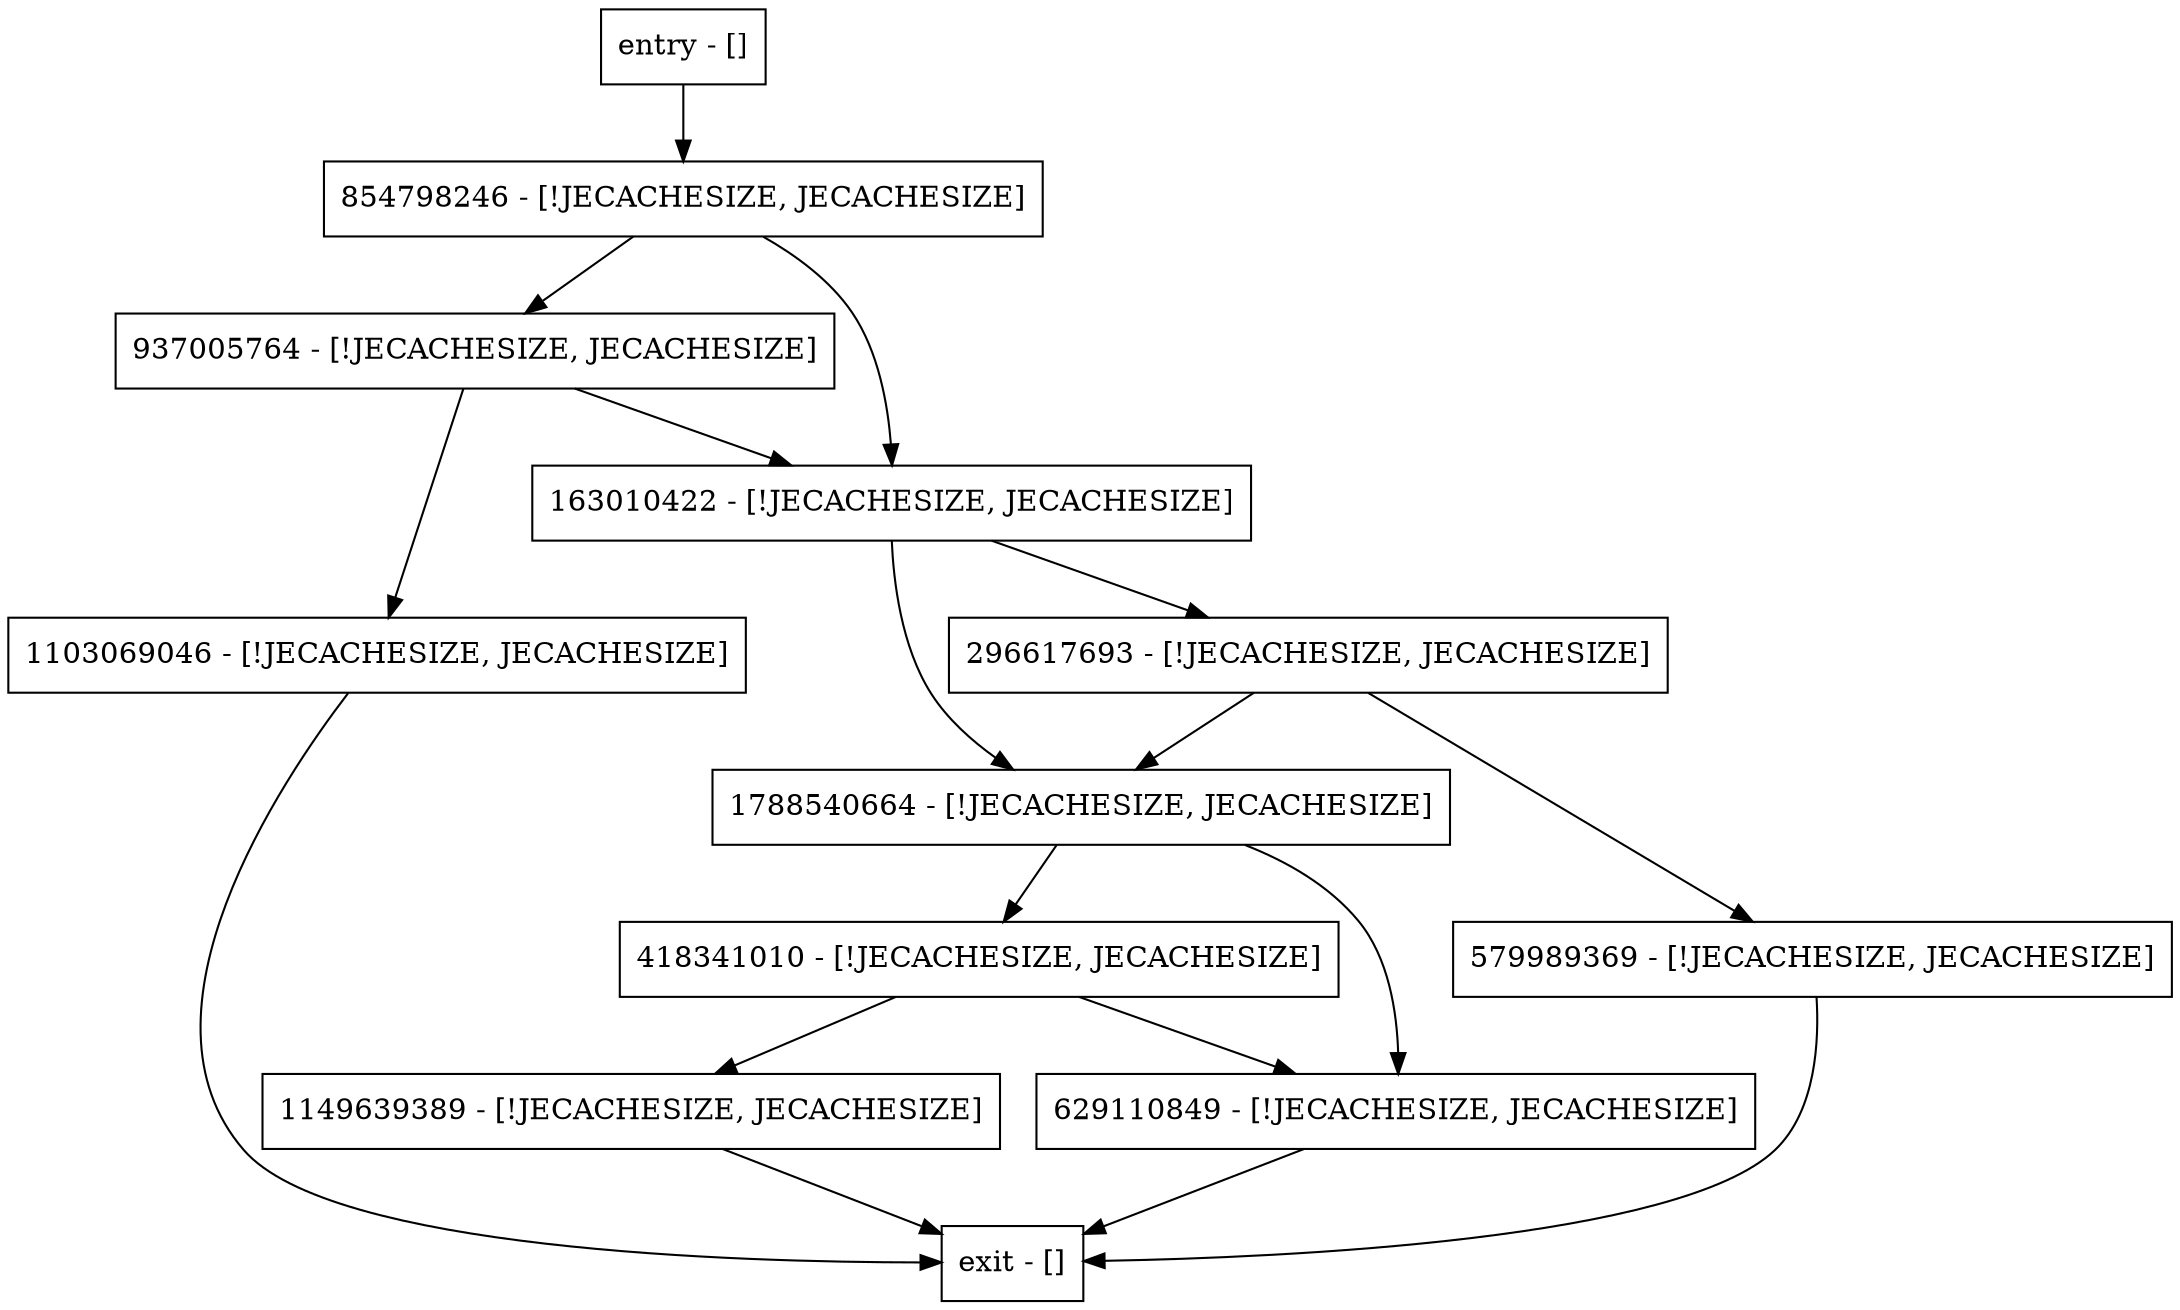 digraph setOwner {
node [shape=record];
296617693 [label="296617693 - [!JECACHESIZE, JECACHESIZE]"];
418341010 [label="418341010 - [!JECACHESIZE, JECACHESIZE]"];
854798246 [label="854798246 - [!JECACHESIZE, JECACHESIZE]"];
937005764 [label="937005764 - [!JECACHESIZE, JECACHESIZE]"];
1149639389 [label="1149639389 - [!JECACHESIZE, JECACHESIZE]"];
1788540664 [label="1788540664 - [!JECACHESIZE, JECACHESIZE]"];
entry [label="entry - []"];
exit [label="exit - []"];
579989369 [label="579989369 - [!JECACHESIZE, JECACHESIZE]"];
1103069046 [label="1103069046 - [!JECACHESIZE, JECACHESIZE]"];
629110849 [label="629110849 - [!JECACHESIZE, JECACHESIZE]"];
163010422 [label="163010422 - [!JECACHESIZE, JECACHESIZE]"];
entry;
exit;
296617693 -> 579989369;
296617693 -> 1788540664;
418341010 -> 629110849;
418341010 -> 1149639389;
854798246 -> 937005764;
854798246 -> 163010422;
937005764 -> 1103069046;
937005764 -> 163010422;
1149639389 -> exit;
1788540664 -> 418341010;
1788540664 -> 629110849;
entry -> 854798246;
579989369 -> exit;
1103069046 -> exit;
629110849 -> exit;
163010422 -> 296617693;
163010422 -> 1788540664;
}

